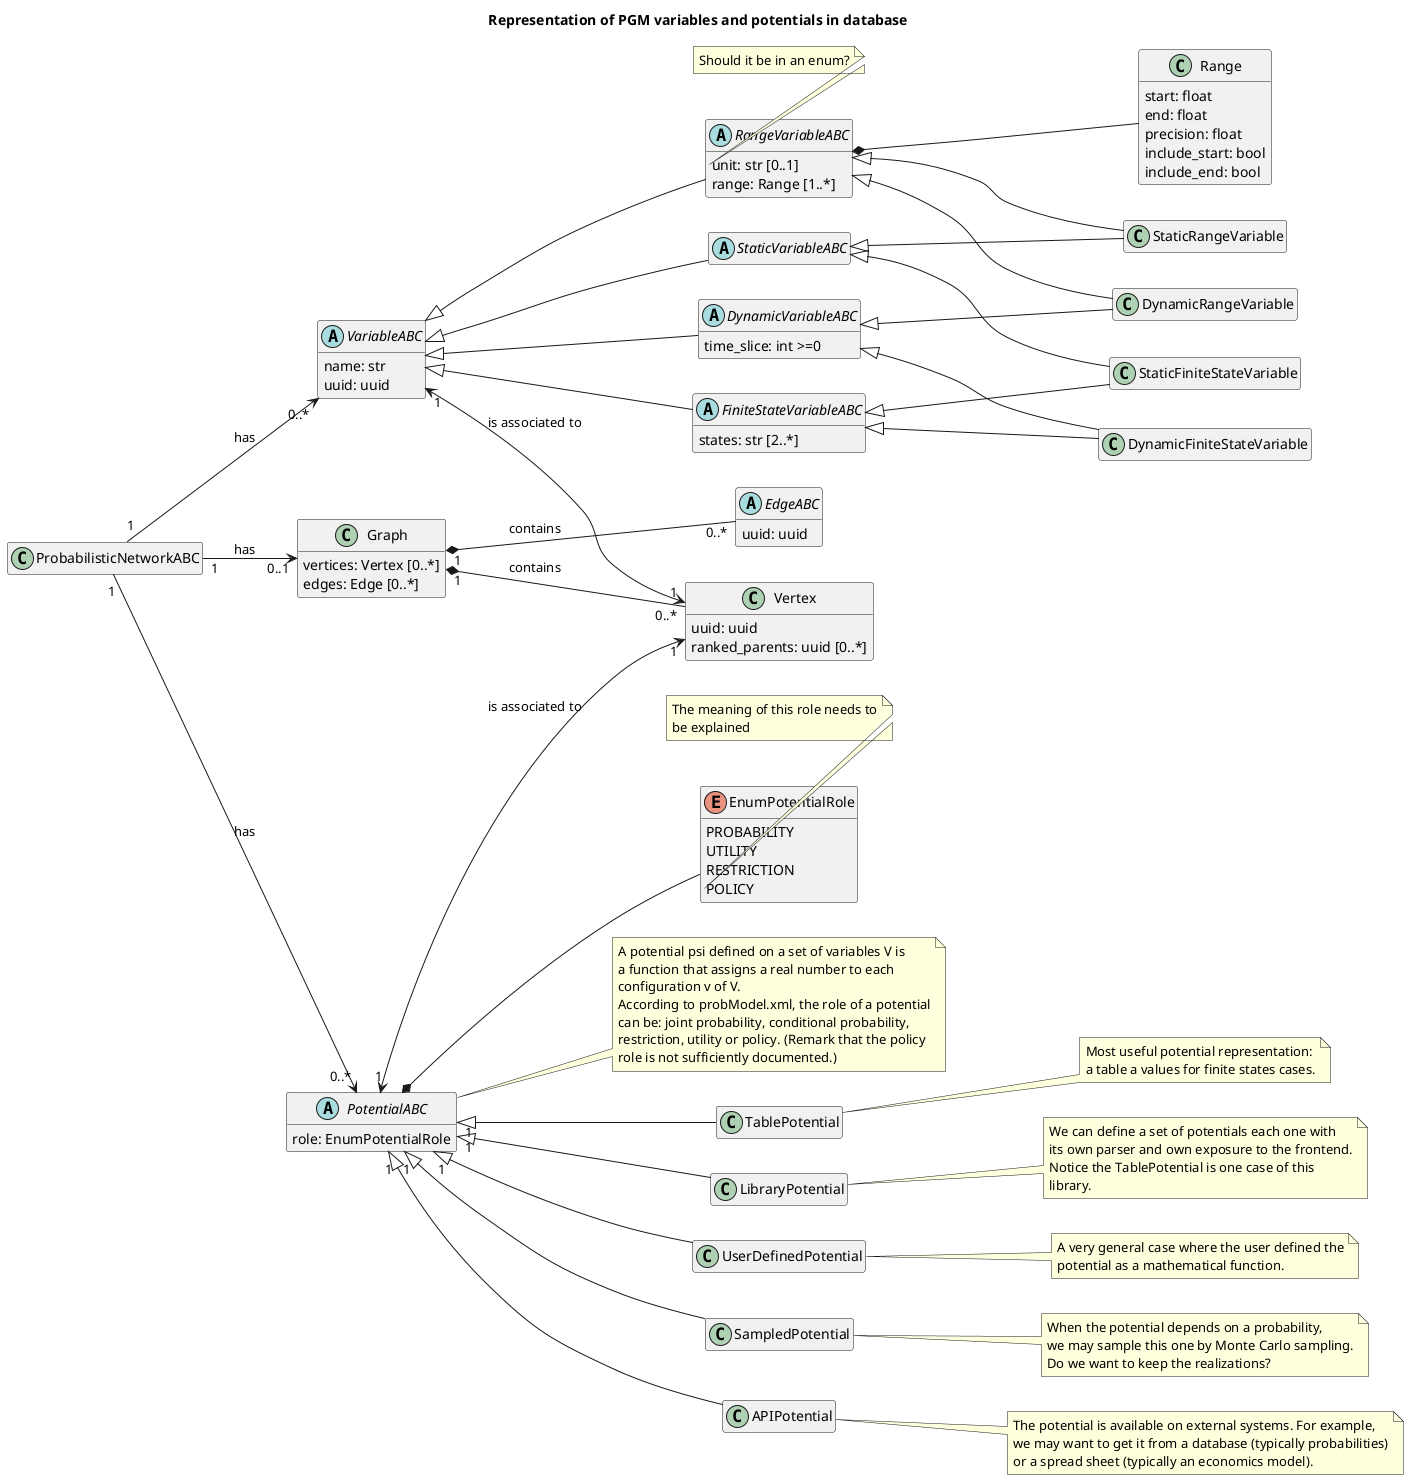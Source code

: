 @startuml Class Diagram: PGM - Variables and Potentials (High level)

hide empty members
left to right direction


title Representation of PGM variables and potentials in database




class Graph {
    vertices: Vertex [0..*]
    edges: Edge [0..*]
}

class Vertex {
    uuid: uuid
    ranked_parents: uuid [0..*]
}

abstract class EdgeABC {
    uuid: uuid
}


abstract class VariableABC {
    name: str
    uuid: uuid
}

abstract class StaticVariableABC
abstract class DynamicVariableABC {
    time_slice: int >=0
}

together {
    abstract class StaticVariableABC
    abstract class DynamicVariableABC
}

abstract class FiniteStateVariableABC {
    states: str [2..*]
}
abstract class RangeVariableABC {
    unit: str [0..1]
    range: Range [1..*]
}
note right of RangeVariableABC::unit
    Should it be in an enum?
end note

class Range {
    start: float
    end: float
    precision: float
    include_start: bool
    include_end: bool
}


together {
    abstract class FiniteStateVariableABC
    abstract class RangeVariableABC
}

class StaticFiniteStateVariable
class StaticRangeVariable
class DynamicFiniteStateVariable
class DynamicRangeVariable

together {
    class StaticFiniteStateVariable
    class StaticRangeVariable
}

together {
    class DynamicFiniteStateVariable
    class DynamicRangeVariable
}


abstract class PotentialABC {
    role: EnumPotentialRole
}
note right
    A potential psi defined on a set of variables V is
    a function that assigns a real number to each
    configuration v of V.
    According to probModel.xml, the role of a potential
    can be: joint probability, conditional probability,
    restriction, utility or policy. (Remark that the policy
    role is not sufficiently documented.)
end note

enum EnumPotentialRole {
    PROBABILITY
    UTILITY
    RESTRICTION
    POLICY
}
note right of EnumPotentialRole::POLICY
    The meaning of this role needs to
    be explained
end note


class TablePotential
note right
    Most useful potential representation:
    a table a values for finite states cases.
end note
class LibraryPotential
note right
    We can define a set of potentials each one with
    its own parser and own exposure to the frontend.
    Notice the TablePotential is one case of this
    library.
end note
class UserDefinedPotential
note right
    A very general case where the user defined the
    potential as a mathematical function.
end note
class SampledPotential
note right
    When the potential depends on a probability,
    we may sample this one by Monte Carlo sampling.
    Do we want to keep the realizations?
end note
class APIPotential
note right
    The potential is available on external systems. For example,
    we may want to get it from a database (typically probabilities)
    or a spread sheet (typically an economics model).
end note

ProbabilisticNetworkABC "1" --> "0..*" VariableABC: has
ProbabilisticNetworkABC "1" --> "0..1" Graph: has
ProbabilisticNetworkABC "1" --> "0..*" PotentialABC: has

Graph "1" *-- "0..*" Vertex: contains
Graph "1" *-- "0..*" EdgeABC: contains

VariableABC "1" <--> "1" Vertex: is associated to
VariableABC <|-- StaticVariableABC
VariableABC <|-- DynamicVariableABC
VariableABC <|-- RangeVariableABC
VariableABC <|-- FiniteStateVariableABC

RangeVariableABC *-- Range

StaticVariableABC <|-- StaticFiniteStateVariable
StaticVariableABC <|-- StaticRangeVariable

FiniteStateVariableABC <|-- StaticFiniteStateVariable
RangeVariableABC <|-- StaticRangeVariable

DynamicVariableABC <|-- DynamicFiniteStateVariable
DynamicVariableABC <|-- DynamicRangeVariable

FiniteStateVariableABC <|-- DynamicFiniteStateVariable
RangeVariableABC <|-- DynamicRangeVariable

PotentialABC "1" <--> "1" Vertex: is associated to
PotentialABC *-- EnumPotentialRole
PotentialABC "1" <|-- TablePotential
PotentialABC "1" <|-- LibraryPotential
PotentialABC "1" <|-- UserDefinedPotential
PotentialABC "1" <|-- SampledPotential
PotentialABC "1" <|-- APIPotential



@enduml
